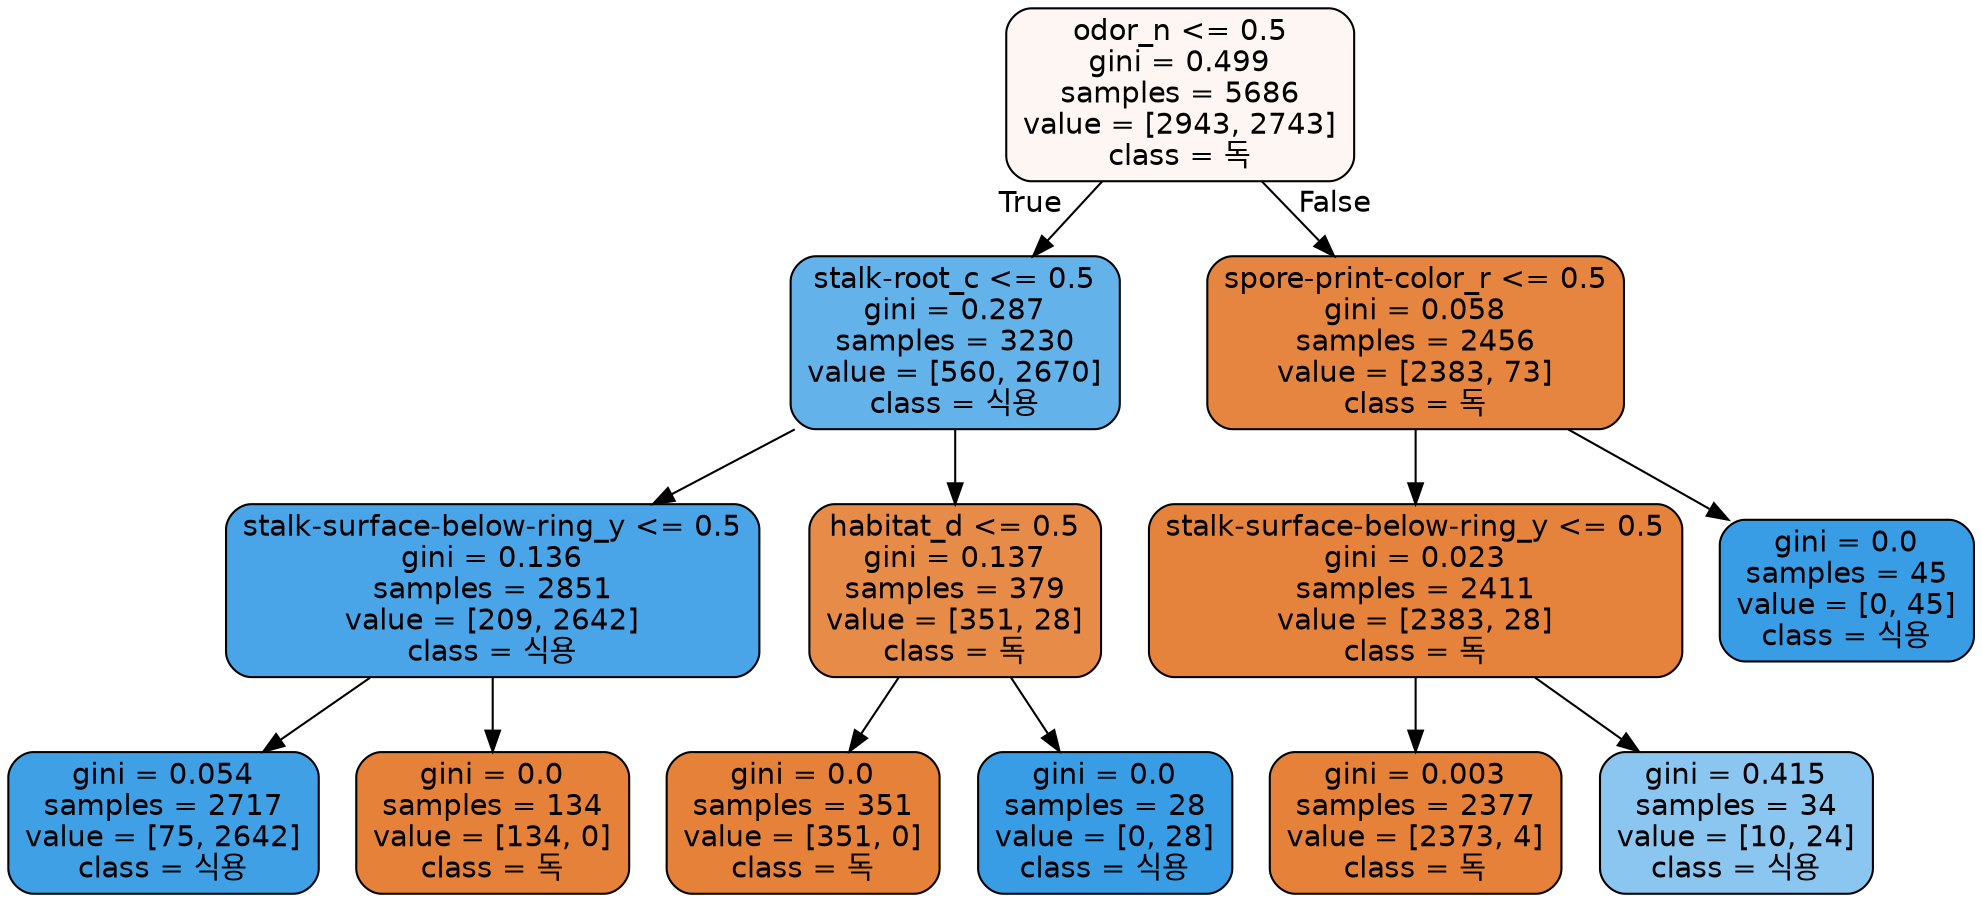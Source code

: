 digraph Tree {
node [shape=box, style="filled, rounded", color="black", fontname="helvetica"] ;
edge [fontname="helvetica"] ;
0 [label="odor_n <= 0.5\ngini = 0.499\nsamples = 5686\nvalue = [2943, 2743]\nclass = 독", fillcolor="#fdf6f2"] ;
1 [label="stalk-root_c <= 0.5\ngini = 0.287\nsamples = 3230\nvalue = [560, 2670]\nclass = 식용", fillcolor="#63b2ea"] ;
0 -> 1 [labeldistance=2.5, labelangle=45, headlabel="True"] ;
2 [label="stalk-surface-below-ring_y <= 0.5\ngini = 0.136\nsamples = 2851\nvalue = [209, 2642]\nclass = 식용", fillcolor="#49a5e7"] ;
1 -> 2 ;
3 [label="gini = 0.054\nsamples = 2717\nvalue = [75, 2642]\nclass = 식용", fillcolor="#3fa0e6"] ;
2 -> 3 ;
4 [label="gini = 0.0\nsamples = 134\nvalue = [134, 0]\nclass = 독", fillcolor="#e58139"] ;
2 -> 4 ;
5 [label="habitat_d <= 0.5\ngini = 0.137\nsamples = 379\nvalue = [351, 28]\nclass = 독", fillcolor="#e78b49"] ;
1 -> 5 ;
6 [label="gini = 0.0\nsamples = 351\nvalue = [351, 0]\nclass = 독", fillcolor="#e58139"] ;
5 -> 6 ;
7 [label="gini = 0.0\nsamples = 28\nvalue = [0, 28]\nclass = 식용", fillcolor="#399de5"] ;
5 -> 7 ;
8 [label="spore-print-color_r <= 0.5\ngini = 0.058\nsamples = 2456\nvalue = [2383, 73]\nclass = 독", fillcolor="#e6853f"] ;
0 -> 8 [labeldistance=2.5, labelangle=-45, headlabel="False"] ;
9 [label="stalk-surface-below-ring_y <= 0.5\ngini = 0.023\nsamples = 2411\nvalue = [2383, 28]\nclass = 독", fillcolor="#e5823b"] ;
8 -> 9 ;
10 [label="gini = 0.003\nsamples = 2377\nvalue = [2373, 4]\nclass = 독", fillcolor="#e58139"] ;
9 -> 10 ;
11 [label="gini = 0.415\nsamples = 34\nvalue = [10, 24]\nclass = 식용", fillcolor="#8bc6f0"] ;
9 -> 11 ;
12 [label="gini = 0.0\nsamples = 45\nvalue = [0, 45]\nclass = 식용", fillcolor="#399de5"] ;
8 -> 12 ;
}